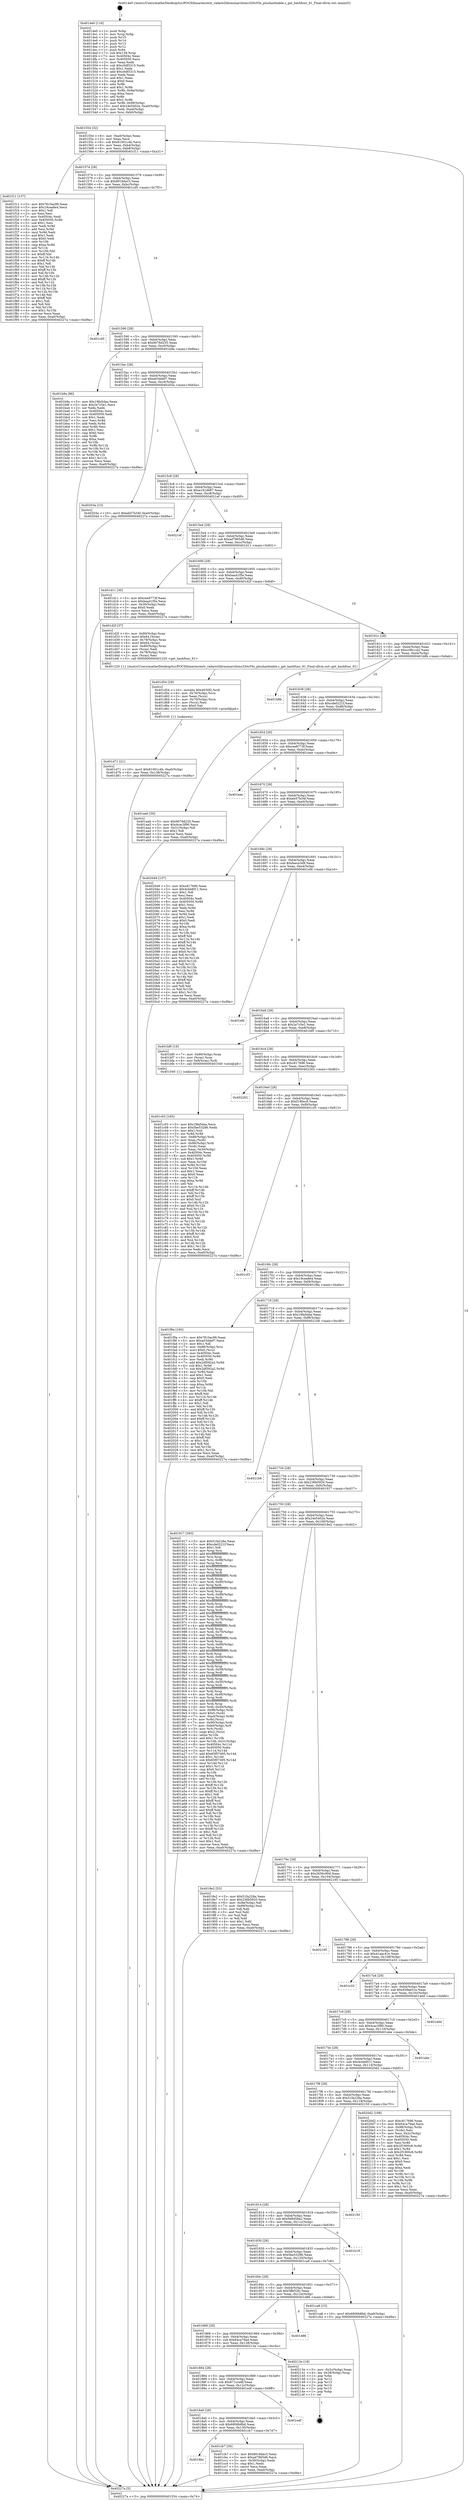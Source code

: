 digraph "0x4014e0" {
  label = "0x4014e0 (/mnt/c/Users/mathe/Desktop/tcc/POCII/binaries/extr_radare2librasmarchtms320c55x_plushashtable.c_get_hashfunc_91_Final-ollvm.out::main(0))"
  labelloc = "t"
  node[shape=record]

  Entry [label="",width=0.3,height=0.3,shape=circle,fillcolor=black,style=filled]
  "0x401554" [label="{
     0x401554 [32]\l
     | [instrs]\l
     &nbsp;&nbsp;0x401554 \<+6\>: mov -0xa0(%rbp),%eax\l
     &nbsp;&nbsp;0x40155a \<+2\>: mov %eax,%ecx\l
     &nbsp;&nbsp;0x40155c \<+6\>: sub $0x81001c4b,%ecx\l
     &nbsp;&nbsp;0x401562 \<+6\>: mov %eax,-0xb4(%rbp)\l
     &nbsp;&nbsp;0x401568 \<+6\>: mov %ecx,-0xb8(%rbp)\l
     &nbsp;&nbsp;0x40156e \<+6\>: je 0000000000401f11 \<main+0xa31\>\l
  }"]
  "0x401f11" [label="{
     0x401f11 [137]\l
     | [instrs]\l
     &nbsp;&nbsp;0x401f11 \<+5\>: mov $0x7810ac99,%eax\l
     &nbsp;&nbsp;0x401f16 \<+5\>: mov $0x19cea8e4,%ecx\l
     &nbsp;&nbsp;0x401f1b \<+2\>: mov $0x1,%dl\l
     &nbsp;&nbsp;0x401f1d \<+2\>: xor %esi,%esi\l
     &nbsp;&nbsp;0x401f1f \<+7\>: mov 0x40504c,%edi\l
     &nbsp;&nbsp;0x401f26 \<+8\>: mov 0x405050,%r8d\l
     &nbsp;&nbsp;0x401f2e \<+3\>: sub $0x1,%esi\l
     &nbsp;&nbsp;0x401f31 \<+3\>: mov %edi,%r9d\l
     &nbsp;&nbsp;0x401f34 \<+3\>: add %esi,%r9d\l
     &nbsp;&nbsp;0x401f37 \<+4\>: imul %r9d,%edi\l
     &nbsp;&nbsp;0x401f3b \<+3\>: and $0x1,%edi\l
     &nbsp;&nbsp;0x401f3e \<+3\>: cmp $0x0,%edi\l
     &nbsp;&nbsp;0x401f41 \<+4\>: sete %r10b\l
     &nbsp;&nbsp;0x401f45 \<+4\>: cmp $0xa,%r8d\l
     &nbsp;&nbsp;0x401f49 \<+4\>: setl %r11b\l
     &nbsp;&nbsp;0x401f4d \<+3\>: mov %r10b,%bl\l
     &nbsp;&nbsp;0x401f50 \<+3\>: xor $0xff,%bl\l
     &nbsp;&nbsp;0x401f53 \<+3\>: mov %r11b,%r14b\l
     &nbsp;&nbsp;0x401f56 \<+4\>: xor $0xff,%r14b\l
     &nbsp;&nbsp;0x401f5a \<+3\>: xor $0x1,%dl\l
     &nbsp;&nbsp;0x401f5d \<+3\>: mov %bl,%r15b\l
     &nbsp;&nbsp;0x401f60 \<+4\>: and $0xff,%r15b\l
     &nbsp;&nbsp;0x401f64 \<+3\>: and %dl,%r10b\l
     &nbsp;&nbsp;0x401f67 \<+3\>: mov %r14b,%r12b\l
     &nbsp;&nbsp;0x401f6a \<+4\>: and $0xff,%r12b\l
     &nbsp;&nbsp;0x401f6e \<+3\>: and %dl,%r11b\l
     &nbsp;&nbsp;0x401f71 \<+3\>: or %r10b,%r15b\l
     &nbsp;&nbsp;0x401f74 \<+3\>: or %r11b,%r12b\l
     &nbsp;&nbsp;0x401f77 \<+3\>: xor %r12b,%r15b\l
     &nbsp;&nbsp;0x401f7a \<+3\>: or %r14b,%bl\l
     &nbsp;&nbsp;0x401f7d \<+3\>: xor $0xff,%bl\l
     &nbsp;&nbsp;0x401f80 \<+3\>: or $0x1,%dl\l
     &nbsp;&nbsp;0x401f83 \<+2\>: and %dl,%bl\l
     &nbsp;&nbsp;0x401f85 \<+3\>: or %bl,%r15b\l
     &nbsp;&nbsp;0x401f88 \<+4\>: test $0x1,%r15b\l
     &nbsp;&nbsp;0x401f8c \<+3\>: cmovne %ecx,%eax\l
     &nbsp;&nbsp;0x401f8f \<+6\>: mov %eax,-0xa0(%rbp)\l
     &nbsp;&nbsp;0x401f95 \<+5\>: jmp 000000000040227a \<main+0xd9a\>\l
  }"]
  "0x401574" [label="{
     0x401574 [28]\l
     | [instrs]\l
     &nbsp;&nbsp;0x401574 \<+5\>: jmp 0000000000401579 \<main+0x99\>\l
     &nbsp;&nbsp;0x401579 \<+6\>: mov -0xb4(%rbp),%eax\l
     &nbsp;&nbsp;0x40157f \<+5\>: sub $0x8918dec3,%eax\l
     &nbsp;&nbsp;0x401584 \<+6\>: mov %eax,-0xbc(%rbp)\l
     &nbsp;&nbsp;0x40158a \<+6\>: je 0000000000401cd5 \<main+0x7f5\>\l
  }"]
  Exit [label="",width=0.3,height=0.3,shape=circle,fillcolor=black,style=filled,peripheries=2]
  "0x401cd5" [label="{
     0x401cd5\l
  }", style=dashed]
  "0x401590" [label="{
     0x401590 [28]\l
     | [instrs]\l
     &nbsp;&nbsp;0x401590 \<+5\>: jmp 0000000000401595 \<main+0xb5\>\l
     &nbsp;&nbsp;0x401595 \<+6\>: mov -0xb4(%rbp),%eax\l
     &nbsp;&nbsp;0x40159b \<+5\>: sub $0x9078d235,%eax\l
     &nbsp;&nbsp;0x4015a0 \<+6\>: mov %eax,-0xc0(%rbp)\l
     &nbsp;&nbsp;0x4015a6 \<+6\>: je 0000000000401b9a \<main+0x6ba\>\l
  }"]
  "0x401d71" [label="{
     0x401d71 [21]\l
     | [instrs]\l
     &nbsp;&nbsp;0x401d71 \<+10\>: movl $0x81001c4b,-0xa0(%rbp)\l
     &nbsp;&nbsp;0x401d7b \<+6\>: mov %eax,-0x138(%rbp)\l
     &nbsp;&nbsp;0x401d81 \<+5\>: jmp 000000000040227a \<main+0xd9a\>\l
  }"]
  "0x401b9a" [label="{
     0x401b9a [86]\l
     | [instrs]\l
     &nbsp;&nbsp;0x401b9a \<+5\>: mov $0x19fa5dea,%eax\l
     &nbsp;&nbsp;0x401b9f \<+5\>: mov $0x2e7c5e1,%ecx\l
     &nbsp;&nbsp;0x401ba4 \<+2\>: xor %edx,%edx\l
     &nbsp;&nbsp;0x401ba6 \<+7\>: mov 0x40504c,%esi\l
     &nbsp;&nbsp;0x401bad \<+7\>: mov 0x405050,%edi\l
     &nbsp;&nbsp;0x401bb4 \<+3\>: sub $0x1,%edx\l
     &nbsp;&nbsp;0x401bb7 \<+3\>: mov %esi,%r8d\l
     &nbsp;&nbsp;0x401bba \<+3\>: add %edx,%r8d\l
     &nbsp;&nbsp;0x401bbd \<+4\>: imul %r8d,%esi\l
     &nbsp;&nbsp;0x401bc1 \<+3\>: and $0x1,%esi\l
     &nbsp;&nbsp;0x401bc4 \<+3\>: cmp $0x0,%esi\l
     &nbsp;&nbsp;0x401bc7 \<+4\>: sete %r9b\l
     &nbsp;&nbsp;0x401bcb \<+3\>: cmp $0xa,%edi\l
     &nbsp;&nbsp;0x401bce \<+4\>: setl %r10b\l
     &nbsp;&nbsp;0x401bd2 \<+3\>: mov %r9b,%r11b\l
     &nbsp;&nbsp;0x401bd5 \<+3\>: and %r10b,%r11b\l
     &nbsp;&nbsp;0x401bd8 \<+3\>: xor %r10b,%r9b\l
     &nbsp;&nbsp;0x401bdb \<+3\>: or %r9b,%r11b\l
     &nbsp;&nbsp;0x401bde \<+4\>: test $0x1,%r11b\l
     &nbsp;&nbsp;0x401be2 \<+3\>: cmovne %ecx,%eax\l
     &nbsp;&nbsp;0x401be5 \<+6\>: mov %eax,-0xa0(%rbp)\l
     &nbsp;&nbsp;0x401beb \<+5\>: jmp 000000000040227a \<main+0xd9a\>\l
  }"]
  "0x4015ac" [label="{
     0x4015ac [28]\l
     | [instrs]\l
     &nbsp;&nbsp;0x4015ac \<+5\>: jmp 00000000004015b1 \<main+0xd1\>\l
     &nbsp;&nbsp;0x4015b1 \<+6\>: mov -0xb4(%rbp),%eax\l
     &nbsp;&nbsp;0x4015b7 \<+5\>: sub $0xa03ddef7,%eax\l
     &nbsp;&nbsp;0x4015bc \<+6\>: mov %eax,-0xc4(%rbp)\l
     &nbsp;&nbsp;0x4015c2 \<+6\>: je 000000000040203a \<main+0xb5a\>\l
  }"]
  "0x401d54" [label="{
     0x401d54 [29]\l
     | [instrs]\l
     &nbsp;&nbsp;0x401d54 \<+10\>: movabs $0x4030f2,%rdi\l
     &nbsp;&nbsp;0x401d5e \<+4\>: mov -0x70(%rbp),%rcx\l
     &nbsp;&nbsp;0x401d62 \<+2\>: mov %eax,(%rcx)\l
     &nbsp;&nbsp;0x401d64 \<+4\>: mov -0x70(%rbp),%rcx\l
     &nbsp;&nbsp;0x401d68 \<+2\>: mov (%rcx),%esi\l
     &nbsp;&nbsp;0x401d6a \<+2\>: mov $0x0,%al\l
     &nbsp;&nbsp;0x401d6c \<+5\>: call 0000000000401030 \<printf@plt\>\l
     | [calls]\l
     &nbsp;&nbsp;0x401030 \{1\} (unknown)\l
  }"]
  "0x40203a" [label="{
     0x40203a [15]\l
     | [instrs]\l
     &nbsp;&nbsp;0x40203a \<+10\>: movl $0xeb57b34f,-0xa0(%rbp)\l
     &nbsp;&nbsp;0x402044 \<+5\>: jmp 000000000040227a \<main+0xd9a\>\l
  }"]
  "0x4015c8" [label="{
     0x4015c8 [28]\l
     | [instrs]\l
     &nbsp;&nbsp;0x4015c8 \<+5\>: jmp 00000000004015cd \<main+0xed\>\l
     &nbsp;&nbsp;0x4015cd \<+6\>: mov -0xb4(%rbp),%eax\l
     &nbsp;&nbsp;0x4015d3 \<+5\>: sub $0xa191d687,%eax\l
     &nbsp;&nbsp;0x4015d8 \<+6\>: mov %eax,-0xc8(%rbp)\l
     &nbsp;&nbsp;0x4015de \<+6\>: je 00000000004021ef \<main+0xd0f\>\l
  }"]
  "0x4018bc" [label="{
     0x4018bc\l
  }", style=dashed]
  "0x4021ef" [label="{
     0x4021ef\l
  }", style=dashed]
  "0x4015e4" [label="{
     0x4015e4 [28]\l
     | [instrs]\l
     &nbsp;&nbsp;0x4015e4 \<+5\>: jmp 00000000004015e9 \<main+0x109\>\l
     &nbsp;&nbsp;0x4015e9 \<+6\>: mov -0xb4(%rbp),%eax\l
     &nbsp;&nbsp;0x4015ef \<+5\>: sub $0xad7865d6,%eax\l
     &nbsp;&nbsp;0x4015f4 \<+6\>: mov %eax,-0xcc(%rbp)\l
     &nbsp;&nbsp;0x4015fa \<+6\>: je 0000000000401d11 \<main+0x831\>\l
  }"]
  "0x401cb7" [label="{
     0x401cb7 [30]\l
     | [instrs]\l
     &nbsp;&nbsp;0x401cb7 \<+5\>: mov $0x8918dec3,%eax\l
     &nbsp;&nbsp;0x401cbc \<+5\>: mov $0xad7865d6,%ecx\l
     &nbsp;&nbsp;0x401cc1 \<+3\>: mov -0x30(%rbp),%edx\l
     &nbsp;&nbsp;0x401cc4 \<+3\>: cmp $0x1,%edx\l
     &nbsp;&nbsp;0x401cc7 \<+3\>: cmovl %ecx,%eax\l
     &nbsp;&nbsp;0x401cca \<+6\>: mov %eax,-0xa0(%rbp)\l
     &nbsp;&nbsp;0x401cd0 \<+5\>: jmp 000000000040227a \<main+0xd9a\>\l
  }"]
  "0x401d11" [label="{
     0x401d11 [30]\l
     | [instrs]\l
     &nbsp;&nbsp;0x401d11 \<+5\>: mov $0xcee8773f,%eax\l
     &nbsp;&nbsp;0x401d16 \<+5\>: mov $0xbaa41f5e,%ecx\l
     &nbsp;&nbsp;0x401d1b \<+3\>: mov -0x30(%rbp),%edx\l
     &nbsp;&nbsp;0x401d1e \<+3\>: cmp $0x0,%edx\l
     &nbsp;&nbsp;0x401d21 \<+3\>: cmove %ecx,%eax\l
     &nbsp;&nbsp;0x401d24 \<+6\>: mov %eax,-0xa0(%rbp)\l
     &nbsp;&nbsp;0x401d2a \<+5\>: jmp 000000000040227a \<main+0xd9a\>\l
  }"]
  "0x401600" [label="{
     0x401600 [28]\l
     | [instrs]\l
     &nbsp;&nbsp;0x401600 \<+5\>: jmp 0000000000401605 \<main+0x125\>\l
     &nbsp;&nbsp;0x401605 \<+6\>: mov -0xb4(%rbp),%eax\l
     &nbsp;&nbsp;0x40160b \<+5\>: sub $0xbaa41f5e,%eax\l
     &nbsp;&nbsp;0x401610 \<+6\>: mov %eax,-0xd0(%rbp)\l
     &nbsp;&nbsp;0x401616 \<+6\>: je 0000000000401d2f \<main+0x84f\>\l
  }"]
  "0x4018a0" [label="{
     0x4018a0 [28]\l
     | [instrs]\l
     &nbsp;&nbsp;0x4018a0 \<+5\>: jmp 00000000004018a5 \<main+0x3c5\>\l
     &nbsp;&nbsp;0x4018a5 \<+6\>: mov -0xb4(%rbp),%eax\l
     &nbsp;&nbsp;0x4018ab \<+5\>: sub $0x6806b8bd,%eax\l
     &nbsp;&nbsp;0x4018b0 \<+6\>: mov %eax,-0x130(%rbp)\l
     &nbsp;&nbsp;0x4018b6 \<+6\>: je 0000000000401cb7 \<main+0x7d7\>\l
  }"]
  "0x401d2f" [label="{
     0x401d2f [37]\l
     | [instrs]\l
     &nbsp;&nbsp;0x401d2f \<+4\>: mov -0x80(%rbp),%rax\l
     &nbsp;&nbsp;0x401d33 \<+6\>: movl $0x64,(%rax)\l
     &nbsp;&nbsp;0x401d39 \<+4\>: mov -0x78(%rbp),%rax\l
     &nbsp;&nbsp;0x401d3d \<+6\>: movl $0x64,(%rax)\l
     &nbsp;&nbsp;0x401d43 \<+4\>: mov -0x80(%rbp),%rax\l
     &nbsp;&nbsp;0x401d47 \<+2\>: mov (%rax),%edi\l
     &nbsp;&nbsp;0x401d49 \<+4\>: mov -0x78(%rbp),%rax\l
     &nbsp;&nbsp;0x401d4d \<+2\>: mov (%rax),%esi\l
     &nbsp;&nbsp;0x401d4f \<+5\>: call 0000000000401220 \<get_hashfunc_91\>\l
     | [calls]\l
     &nbsp;&nbsp;0x401220 \{1\} (/mnt/c/Users/mathe/Desktop/tcc/POCII/binaries/extr_radare2librasmarchtms320c55x_plushashtable.c_get_hashfunc_91_Final-ollvm.out::get_hashfunc_91)\l
  }"]
  "0x40161c" [label="{
     0x40161c [28]\l
     | [instrs]\l
     &nbsp;&nbsp;0x40161c \<+5\>: jmp 0000000000401621 \<main+0x141\>\l
     &nbsp;&nbsp;0x401621 \<+6\>: mov -0xb4(%rbp),%eax\l
     &nbsp;&nbsp;0x401627 \<+5\>: sub $0xcc9b1ce2,%eax\l
     &nbsp;&nbsp;0x40162c \<+6\>: mov %eax,-0xd4(%rbp)\l
     &nbsp;&nbsp;0x401632 \<+6\>: je 0000000000401b8b \<main+0x6ab\>\l
  }"]
  "0x401edf" [label="{
     0x401edf\l
  }", style=dashed]
  "0x401b8b" [label="{
     0x401b8b\l
  }", style=dashed]
  "0x401638" [label="{
     0x401638 [28]\l
     | [instrs]\l
     &nbsp;&nbsp;0x401638 \<+5\>: jmp 000000000040163d \<main+0x15d\>\l
     &nbsp;&nbsp;0x40163d \<+6\>: mov -0xb4(%rbp),%eax\l
     &nbsp;&nbsp;0x401643 \<+5\>: sub $0xcde0221f,%eax\l
     &nbsp;&nbsp;0x401648 \<+6\>: mov %eax,-0xd8(%rbp)\l
     &nbsp;&nbsp;0x40164e \<+6\>: je 0000000000401aa0 \<main+0x5c0\>\l
  }"]
  "0x401884" [label="{
     0x401884 [28]\l
     | [instrs]\l
     &nbsp;&nbsp;0x401884 \<+5\>: jmp 0000000000401889 \<main+0x3a9\>\l
     &nbsp;&nbsp;0x401889 \<+6\>: mov -0xb4(%rbp),%eax\l
     &nbsp;&nbsp;0x40188f \<+5\>: sub $0x671cce6f,%eax\l
     &nbsp;&nbsp;0x401894 \<+6\>: mov %eax,-0x12c(%rbp)\l
     &nbsp;&nbsp;0x40189a \<+6\>: je 0000000000401edf \<main+0x9ff\>\l
  }"]
  "0x401aa0" [label="{
     0x401aa0 [30]\l
     | [instrs]\l
     &nbsp;&nbsp;0x401aa0 \<+5\>: mov $0x9078d235,%eax\l
     &nbsp;&nbsp;0x401aa5 \<+5\>: mov $0x4cac3f90,%ecx\l
     &nbsp;&nbsp;0x401aaa \<+3\>: mov -0x31(%rbp),%dl\l
     &nbsp;&nbsp;0x401aad \<+3\>: test $0x1,%dl\l
     &nbsp;&nbsp;0x401ab0 \<+3\>: cmovne %ecx,%eax\l
     &nbsp;&nbsp;0x401ab3 \<+6\>: mov %eax,-0xa0(%rbp)\l
     &nbsp;&nbsp;0x401ab9 \<+5\>: jmp 000000000040227a \<main+0xd9a\>\l
  }"]
  "0x401654" [label="{
     0x401654 [28]\l
     | [instrs]\l
     &nbsp;&nbsp;0x401654 \<+5\>: jmp 0000000000401659 \<main+0x179\>\l
     &nbsp;&nbsp;0x401659 \<+6\>: mov -0xb4(%rbp),%eax\l
     &nbsp;&nbsp;0x40165f \<+5\>: sub $0xcee8773f,%eax\l
     &nbsp;&nbsp;0x401664 \<+6\>: mov %eax,-0xdc(%rbp)\l
     &nbsp;&nbsp;0x40166a \<+6\>: je 0000000000401eee \<main+0xa0e\>\l
  }"]
  "0x40213e" [label="{
     0x40213e [18]\l
     | [instrs]\l
     &nbsp;&nbsp;0x40213e \<+3\>: mov -0x2c(%rbp),%eax\l
     &nbsp;&nbsp;0x402141 \<+4\>: lea -0x28(%rbp),%rsp\l
     &nbsp;&nbsp;0x402145 \<+1\>: pop %rbx\l
     &nbsp;&nbsp;0x402146 \<+2\>: pop %r12\l
     &nbsp;&nbsp;0x402148 \<+2\>: pop %r13\l
     &nbsp;&nbsp;0x40214a \<+2\>: pop %r14\l
     &nbsp;&nbsp;0x40214c \<+2\>: pop %r15\l
     &nbsp;&nbsp;0x40214e \<+1\>: pop %rbp\l
     &nbsp;&nbsp;0x40214f \<+1\>: ret\l
  }"]
  "0x401eee" [label="{
     0x401eee\l
  }", style=dashed]
  "0x401670" [label="{
     0x401670 [28]\l
     | [instrs]\l
     &nbsp;&nbsp;0x401670 \<+5\>: jmp 0000000000401675 \<main+0x195\>\l
     &nbsp;&nbsp;0x401675 \<+6\>: mov -0xb4(%rbp),%eax\l
     &nbsp;&nbsp;0x40167b \<+5\>: sub $0xeb57b34f,%eax\l
     &nbsp;&nbsp;0x401680 \<+6\>: mov %eax,-0xe0(%rbp)\l
     &nbsp;&nbsp;0x401686 \<+6\>: je 0000000000402049 \<main+0xb69\>\l
  }"]
  "0x401868" [label="{
     0x401868 [28]\l
     | [instrs]\l
     &nbsp;&nbsp;0x401868 \<+5\>: jmp 000000000040186d \<main+0x38d\>\l
     &nbsp;&nbsp;0x40186d \<+6\>: mov -0xb4(%rbp),%eax\l
     &nbsp;&nbsp;0x401873 \<+5\>: sub $0x64ca79ad,%eax\l
     &nbsp;&nbsp;0x401878 \<+6\>: mov %eax,-0x128(%rbp)\l
     &nbsp;&nbsp;0x40187e \<+6\>: je 000000000040213e \<main+0xc5e\>\l
  }"]
  "0x402049" [label="{
     0x402049 [137]\l
     | [instrs]\l
     &nbsp;&nbsp;0x402049 \<+5\>: mov $0xc817696,%eax\l
     &nbsp;&nbsp;0x40204e \<+5\>: mov $0x4cbb6f11,%ecx\l
     &nbsp;&nbsp;0x402053 \<+2\>: mov $0x1,%dl\l
     &nbsp;&nbsp;0x402055 \<+2\>: xor %esi,%esi\l
     &nbsp;&nbsp;0x402057 \<+7\>: mov 0x40504c,%edi\l
     &nbsp;&nbsp;0x40205e \<+8\>: mov 0x405050,%r8d\l
     &nbsp;&nbsp;0x402066 \<+3\>: sub $0x1,%esi\l
     &nbsp;&nbsp;0x402069 \<+3\>: mov %edi,%r9d\l
     &nbsp;&nbsp;0x40206c \<+3\>: add %esi,%r9d\l
     &nbsp;&nbsp;0x40206f \<+4\>: imul %r9d,%edi\l
     &nbsp;&nbsp;0x402073 \<+3\>: and $0x1,%edi\l
     &nbsp;&nbsp;0x402076 \<+3\>: cmp $0x0,%edi\l
     &nbsp;&nbsp;0x402079 \<+4\>: sete %r10b\l
     &nbsp;&nbsp;0x40207d \<+4\>: cmp $0xa,%r8d\l
     &nbsp;&nbsp;0x402081 \<+4\>: setl %r11b\l
     &nbsp;&nbsp;0x402085 \<+3\>: mov %r10b,%bl\l
     &nbsp;&nbsp;0x402088 \<+3\>: xor $0xff,%bl\l
     &nbsp;&nbsp;0x40208b \<+3\>: mov %r11b,%r14b\l
     &nbsp;&nbsp;0x40208e \<+4\>: xor $0xff,%r14b\l
     &nbsp;&nbsp;0x402092 \<+3\>: xor $0x0,%dl\l
     &nbsp;&nbsp;0x402095 \<+3\>: mov %bl,%r15b\l
     &nbsp;&nbsp;0x402098 \<+4\>: and $0x0,%r15b\l
     &nbsp;&nbsp;0x40209c \<+3\>: and %dl,%r10b\l
     &nbsp;&nbsp;0x40209f \<+3\>: mov %r14b,%r12b\l
     &nbsp;&nbsp;0x4020a2 \<+4\>: and $0x0,%r12b\l
     &nbsp;&nbsp;0x4020a6 \<+3\>: and %dl,%r11b\l
     &nbsp;&nbsp;0x4020a9 \<+3\>: or %r10b,%r15b\l
     &nbsp;&nbsp;0x4020ac \<+3\>: or %r11b,%r12b\l
     &nbsp;&nbsp;0x4020af \<+3\>: xor %r12b,%r15b\l
     &nbsp;&nbsp;0x4020b2 \<+3\>: or %r14b,%bl\l
     &nbsp;&nbsp;0x4020b5 \<+3\>: xor $0xff,%bl\l
     &nbsp;&nbsp;0x4020b8 \<+3\>: or $0x0,%dl\l
     &nbsp;&nbsp;0x4020bb \<+2\>: and %dl,%bl\l
     &nbsp;&nbsp;0x4020bd \<+3\>: or %bl,%r15b\l
     &nbsp;&nbsp;0x4020c0 \<+4\>: test $0x1,%r15b\l
     &nbsp;&nbsp;0x4020c4 \<+3\>: cmovne %ecx,%eax\l
     &nbsp;&nbsp;0x4020c7 \<+6\>: mov %eax,-0xa0(%rbp)\l
     &nbsp;&nbsp;0x4020cd \<+5\>: jmp 000000000040227a \<main+0xd9a\>\l
  }"]
  "0x40168c" [label="{
     0x40168c [28]\l
     | [instrs]\l
     &nbsp;&nbsp;0x40168c \<+5\>: jmp 0000000000401691 \<main+0x1b1\>\l
     &nbsp;&nbsp;0x401691 \<+6\>: mov -0xb4(%rbp),%eax\l
     &nbsp;&nbsp;0x401697 \<+5\>: sub $0xfeece3d9,%eax\l
     &nbsp;&nbsp;0x40169c \<+6\>: mov %eax,-0xe4(%rbp)\l
     &nbsp;&nbsp;0x4016a2 \<+6\>: je 0000000000401efd \<main+0xa1d\>\l
  }"]
  "0x401d86" [label="{
     0x401d86\l
  }", style=dashed]
  "0x401efd" [label="{
     0x401efd\l
  }", style=dashed]
  "0x4016a8" [label="{
     0x4016a8 [28]\l
     | [instrs]\l
     &nbsp;&nbsp;0x4016a8 \<+5\>: jmp 00000000004016ad \<main+0x1cd\>\l
     &nbsp;&nbsp;0x4016ad \<+6\>: mov -0xb4(%rbp),%eax\l
     &nbsp;&nbsp;0x4016b3 \<+5\>: sub $0x2e7c5e1,%eax\l
     &nbsp;&nbsp;0x4016b8 \<+6\>: mov %eax,-0xe8(%rbp)\l
     &nbsp;&nbsp;0x4016be \<+6\>: je 0000000000401bf0 \<main+0x710\>\l
  }"]
  "0x40184c" [label="{
     0x40184c [28]\l
     | [instrs]\l
     &nbsp;&nbsp;0x40184c \<+5\>: jmp 0000000000401851 \<main+0x371\>\l
     &nbsp;&nbsp;0x401851 \<+6\>: mov -0xb4(%rbp),%eax\l
     &nbsp;&nbsp;0x401857 \<+5\>: sub $0x5ffe52fc,%eax\l
     &nbsp;&nbsp;0x40185c \<+6\>: mov %eax,-0x124(%rbp)\l
     &nbsp;&nbsp;0x401862 \<+6\>: je 0000000000401d86 \<main+0x8a6\>\l
  }"]
  "0x401bf0" [label="{
     0x401bf0 [19]\l
     | [instrs]\l
     &nbsp;&nbsp;0x401bf0 \<+7\>: mov -0x90(%rbp),%rax\l
     &nbsp;&nbsp;0x401bf7 \<+3\>: mov (%rax),%rax\l
     &nbsp;&nbsp;0x401bfa \<+4\>: mov 0x8(%rax),%rdi\l
     &nbsp;&nbsp;0x401bfe \<+5\>: call 0000000000401040 \<atoi@plt\>\l
     | [calls]\l
     &nbsp;&nbsp;0x401040 \{1\} (unknown)\l
  }"]
  "0x4016c4" [label="{
     0x4016c4 [28]\l
     | [instrs]\l
     &nbsp;&nbsp;0x4016c4 \<+5\>: jmp 00000000004016c9 \<main+0x1e9\>\l
     &nbsp;&nbsp;0x4016c9 \<+6\>: mov -0xb4(%rbp),%eax\l
     &nbsp;&nbsp;0x4016cf \<+5\>: sub $0xc817696,%eax\l
     &nbsp;&nbsp;0x4016d4 \<+6\>: mov %eax,-0xec(%rbp)\l
     &nbsp;&nbsp;0x4016da \<+6\>: je 0000000000402262 \<main+0xd82\>\l
  }"]
  "0x401ca8" [label="{
     0x401ca8 [15]\l
     | [instrs]\l
     &nbsp;&nbsp;0x401ca8 \<+10\>: movl $0x6806b8bd,-0xa0(%rbp)\l
     &nbsp;&nbsp;0x401cb2 \<+5\>: jmp 000000000040227a \<main+0xd9a\>\l
  }"]
  "0x402262" [label="{
     0x402262\l
  }", style=dashed]
  "0x4016e0" [label="{
     0x4016e0 [28]\l
     | [instrs]\l
     &nbsp;&nbsp;0x4016e0 \<+5\>: jmp 00000000004016e5 \<main+0x205\>\l
     &nbsp;&nbsp;0x4016e5 \<+6\>: mov -0xb4(%rbp),%eax\l
     &nbsp;&nbsp;0x4016eb \<+5\>: sub $0xf190ec6,%eax\l
     &nbsp;&nbsp;0x4016f0 \<+6\>: mov %eax,-0xf0(%rbp)\l
     &nbsp;&nbsp;0x4016f6 \<+6\>: je 0000000000401cf3 \<main+0x813\>\l
  }"]
  "0x401830" [label="{
     0x401830 [28]\l
     | [instrs]\l
     &nbsp;&nbsp;0x401830 \<+5\>: jmp 0000000000401835 \<main+0x355\>\l
     &nbsp;&nbsp;0x401835 \<+6\>: mov -0xb4(%rbp),%eax\l
     &nbsp;&nbsp;0x40183b \<+5\>: sub $0x5be53286,%eax\l
     &nbsp;&nbsp;0x401840 \<+6\>: mov %eax,-0x120(%rbp)\l
     &nbsp;&nbsp;0x401846 \<+6\>: je 0000000000401ca8 \<main+0x7c8\>\l
  }"]
  "0x401cf3" [label="{
     0x401cf3\l
  }", style=dashed]
  "0x4016fc" [label="{
     0x4016fc [28]\l
     | [instrs]\l
     &nbsp;&nbsp;0x4016fc \<+5\>: jmp 0000000000401701 \<main+0x221\>\l
     &nbsp;&nbsp;0x401701 \<+6\>: mov -0xb4(%rbp),%eax\l
     &nbsp;&nbsp;0x401707 \<+5\>: sub $0x19cea8e4,%eax\l
     &nbsp;&nbsp;0x40170c \<+6\>: mov %eax,-0xf4(%rbp)\l
     &nbsp;&nbsp;0x401712 \<+6\>: je 0000000000401f9a \<main+0xaba\>\l
  }"]
  "0x401b19" [label="{
     0x401b19\l
  }", style=dashed]
  "0x401f9a" [label="{
     0x401f9a [160]\l
     | [instrs]\l
     &nbsp;&nbsp;0x401f9a \<+5\>: mov $0x7810ac99,%eax\l
     &nbsp;&nbsp;0x401f9f \<+5\>: mov $0xa03ddef7,%ecx\l
     &nbsp;&nbsp;0x401fa4 \<+2\>: mov $0x1,%dl\l
     &nbsp;&nbsp;0x401fa6 \<+7\>: mov -0x98(%rbp),%rsi\l
     &nbsp;&nbsp;0x401fad \<+6\>: movl $0x0,(%rsi)\l
     &nbsp;&nbsp;0x401fb3 \<+7\>: mov 0x40504c,%edi\l
     &nbsp;&nbsp;0x401fba \<+8\>: mov 0x405050,%r8d\l
     &nbsp;&nbsp;0x401fc2 \<+3\>: mov %edi,%r9d\l
     &nbsp;&nbsp;0x401fc5 \<+7\>: add $0x2df592a2,%r9d\l
     &nbsp;&nbsp;0x401fcc \<+4\>: sub $0x1,%r9d\l
     &nbsp;&nbsp;0x401fd0 \<+7\>: sub $0x2df592a2,%r9d\l
     &nbsp;&nbsp;0x401fd7 \<+4\>: imul %r9d,%edi\l
     &nbsp;&nbsp;0x401fdb \<+3\>: and $0x1,%edi\l
     &nbsp;&nbsp;0x401fde \<+3\>: cmp $0x0,%edi\l
     &nbsp;&nbsp;0x401fe1 \<+4\>: sete %r10b\l
     &nbsp;&nbsp;0x401fe5 \<+4\>: cmp $0xa,%r8d\l
     &nbsp;&nbsp;0x401fe9 \<+4\>: setl %r11b\l
     &nbsp;&nbsp;0x401fed \<+3\>: mov %r10b,%bl\l
     &nbsp;&nbsp;0x401ff0 \<+3\>: xor $0xff,%bl\l
     &nbsp;&nbsp;0x401ff3 \<+3\>: mov %r11b,%r14b\l
     &nbsp;&nbsp;0x401ff6 \<+4\>: xor $0xff,%r14b\l
     &nbsp;&nbsp;0x401ffa \<+3\>: xor $0x1,%dl\l
     &nbsp;&nbsp;0x401ffd \<+3\>: mov %bl,%r15b\l
     &nbsp;&nbsp;0x402000 \<+4\>: and $0xff,%r15b\l
     &nbsp;&nbsp;0x402004 \<+3\>: and %dl,%r10b\l
     &nbsp;&nbsp;0x402007 \<+3\>: mov %r14b,%r12b\l
     &nbsp;&nbsp;0x40200a \<+4\>: and $0xff,%r12b\l
     &nbsp;&nbsp;0x40200e \<+3\>: and %dl,%r11b\l
     &nbsp;&nbsp;0x402011 \<+3\>: or %r10b,%r15b\l
     &nbsp;&nbsp;0x402014 \<+3\>: or %r11b,%r12b\l
     &nbsp;&nbsp;0x402017 \<+3\>: xor %r12b,%r15b\l
     &nbsp;&nbsp;0x40201a \<+3\>: or %r14b,%bl\l
     &nbsp;&nbsp;0x40201d \<+3\>: xor $0xff,%bl\l
     &nbsp;&nbsp;0x402020 \<+3\>: or $0x1,%dl\l
     &nbsp;&nbsp;0x402023 \<+2\>: and %dl,%bl\l
     &nbsp;&nbsp;0x402025 \<+3\>: or %bl,%r15b\l
     &nbsp;&nbsp;0x402028 \<+4\>: test $0x1,%r15b\l
     &nbsp;&nbsp;0x40202c \<+3\>: cmovne %ecx,%eax\l
     &nbsp;&nbsp;0x40202f \<+6\>: mov %eax,-0xa0(%rbp)\l
     &nbsp;&nbsp;0x402035 \<+5\>: jmp 000000000040227a \<main+0xd9a\>\l
  }"]
  "0x401718" [label="{
     0x401718 [28]\l
     | [instrs]\l
     &nbsp;&nbsp;0x401718 \<+5\>: jmp 000000000040171d \<main+0x23d\>\l
     &nbsp;&nbsp;0x40171d \<+6\>: mov -0xb4(%rbp),%eax\l
     &nbsp;&nbsp;0x401723 \<+5\>: sub $0x19fa5dea,%eax\l
     &nbsp;&nbsp;0x401728 \<+6\>: mov %eax,-0xf8(%rbp)\l
     &nbsp;&nbsp;0x40172e \<+6\>: je 00000000004021b6 \<main+0xcd6\>\l
  }"]
  "0x401814" [label="{
     0x401814 [28]\l
     | [instrs]\l
     &nbsp;&nbsp;0x401814 \<+5\>: jmp 0000000000401819 \<main+0x339\>\l
     &nbsp;&nbsp;0x401819 \<+6\>: mov -0xb4(%rbp),%eax\l
     &nbsp;&nbsp;0x40181f \<+5\>: sub $0x568458a2,%eax\l
     &nbsp;&nbsp;0x401824 \<+6\>: mov %eax,-0x11c(%rbp)\l
     &nbsp;&nbsp;0x40182a \<+6\>: je 0000000000401b19 \<main+0x639\>\l
  }"]
  "0x4021b6" [label="{
     0x4021b6\l
  }", style=dashed]
  "0x401734" [label="{
     0x401734 [28]\l
     | [instrs]\l
     &nbsp;&nbsp;0x401734 \<+5\>: jmp 0000000000401739 \<main+0x259\>\l
     &nbsp;&nbsp;0x401739 \<+6\>: mov -0xb4(%rbp),%eax\l
     &nbsp;&nbsp;0x40173f \<+5\>: sub $0x236b5920,%eax\l
     &nbsp;&nbsp;0x401744 \<+6\>: mov %eax,-0xfc(%rbp)\l
     &nbsp;&nbsp;0x40174a \<+6\>: je 0000000000401917 \<main+0x437\>\l
  }"]
  "0x402150" [label="{
     0x402150\l
  }", style=dashed]
  "0x401917" [label="{
     0x401917 [393]\l
     | [instrs]\l
     &nbsp;&nbsp;0x401917 \<+5\>: mov $0x51fa228a,%eax\l
     &nbsp;&nbsp;0x40191c \<+5\>: mov $0xcde0221f,%ecx\l
     &nbsp;&nbsp;0x401921 \<+2\>: mov $0x1,%dl\l
     &nbsp;&nbsp;0x401923 \<+3\>: mov %rsp,%rsi\l
     &nbsp;&nbsp;0x401926 \<+4\>: add $0xfffffffffffffff0,%rsi\l
     &nbsp;&nbsp;0x40192a \<+3\>: mov %rsi,%rsp\l
     &nbsp;&nbsp;0x40192d \<+7\>: mov %rsi,-0x98(%rbp)\l
     &nbsp;&nbsp;0x401934 \<+3\>: mov %rsp,%rsi\l
     &nbsp;&nbsp;0x401937 \<+4\>: add $0xfffffffffffffff0,%rsi\l
     &nbsp;&nbsp;0x40193b \<+3\>: mov %rsi,%rsp\l
     &nbsp;&nbsp;0x40193e \<+3\>: mov %rsp,%rdi\l
     &nbsp;&nbsp;0x401941 \<+4\>: add $0xfffffffffffffff0,%rdi\l
     &nbsp;&nbsp;0x401945 \<+3\>: mov %rdi,%rsp\l
     &nbsp;&nbsp;0x401948 \<+7\>: mov %rdi,-0x90(%rbp)\l
     &nbsp;&nbsp;0x40194f \<+3\>: mov %rsp,%rdi\l
     &nbsp;&nbsp;0x401952 \<+4\>: add $0xfffffffffffffff0,%rdi\l
     &nbsp;&nbsp;0x401956 \<+3\>: mov %rdi,%rsp\l
     &nbsp;&nbsp;0x401959 \<+7\>: mov %rdi,-0x88(%rbp)\l
     &nbsp;&nbsp;0x401960 \<+3\>: mov %rsp,%rdi\l
     &nbsp;&nbsp;0x401963 \<+4\>: add $0xfffffffffffffff0,%rdi\l
     &nbsp;&nbsp;0x401967 \<+3\>: mov %rdi,%rsp\l
     &nbsp;&nbsp;0x40196a \<+4\>: mov %rdi,-0x80(%rbp)\l
     &nbsp;&nbsp;0x40196e \<+3\>: mov %rsp,%rdi\l
     &nbsp;&nbsp;0x401971 \<+4\>: add $0xfffffffffffffff0,%rdi\l
     &nbsp;&nbsp;0x401975 \<+3\>: mov %rdi,%rsp\l
     &nbsp;&nbsp;0x401978 \<+4\>: mov %rdi,-0x78(%rbp)\l
     &nbsp;&nbsp;0x40197c \<+3\>: mov %rsp,%rdi\l
     &nbsp;&nbsp;0x40197f \<+4\>: add $0xfffffffffffffff0,%rdi\l
     &nbsp;&nbsp;0x401983 \<+3\>: mov %rdi,%rsp\l
     &nbsp;&nbsp;0x401986 \<+4\>: mov %rdi,-0x70(%rbp)\l
     &nbsp;&nbsp;0x40198a \<+3\>: mov %rsp,%rdi\l
     &nbsp;&nbsp;0x40198d \<+4\>: add $0xfffffffffffffff0,%rdi\l
     &nbsp;&nbsp;0x401991 \<+3\>: mov %rdi,%rsp\l
     &nbsp;&nbsp;0x401994 \<+4\>: mov %rdi,-0x68(%rbp)\l
     &nbsp;&nbsp;0x401998 \<+3\>: mov %rsp,%rdi\l
     &nbsp;&nbsp;0x40199b \<+4\>: add $0xfffffffffffffff0,%rdi\l
     &nbsp;&nbsp;0x40199f \<+3\>: mov %rdi,%rsp\l
     &nbsp;&nbsp;0x4019a2 \<+4\>: mov %rdi,-0x60(%rbp)\l
     &nbsp;&nbsp;0x4019a6 \<+3\>: mov %rsp,%rdi\l
     &nbsp;&nbsp;0x4019a9 \<+4\>: add $0xfffffffffffffff0,%rdi\l
     &nbsp;&nbsp;0x4019ad \<+3\>: mov %rdi,%rsp\l
     &nbsp;&nbsp;0x4019b0 \<+4\>: mov %rdi,-0x58(%rbp)\l
     &nbsp;&nbsp;0x4019b4 \<+3\>: mov %rsp,%rdi\l
     &nbsp;&nbsp;0x4019b7 \<+4\>: add $0xfffffffffffffff0,%rdi\l
     &nbsp;&nbsp;0x4019bb \<+3\>: mov %rdi,%rsp\l
     &nbsp;&nbsp;0x4019be \<+4\>: mov %rdi,-0x50(%rbp)\l
     &nbsp;&nbsp;0x4019c2 \<+3\>: mov %rsp,%rdi\l
     &nbsp;&nbsp;0x4019c5 \<+4\>: add $0xfffffffffffffff0,%rdi\l
     &nbsp;&nbsp;0x4019c9 \<+3\>: mov %rdi,%rsp\l
     &nbsp;&nbsp;0x4019cc \<+4\>: mov %rdi,-0x48(%rbp)\l
     &nbsp;&nbsp;0x4019d0 \<+3\>: mov %rsp,%rdi\l
     &nbsp;&nbsp;0x4019d3 \<+4\>: add $0xfffffffffffffff0,%rdi\l
     &nbsp;&nbsp;0x4019d7 \<+3\>: mov %rdi,%rsp\l
     &nbsp;&nbsp;0x4019da \<+4\>: mov %rdi,-0x40(%rbp)\l
     &nbsp;&nbsp;0x4019de \<+7\>: mov -0x98(%rbp),%rdi\l
     &nbsp;&nbsp;0x4019e5 \<+6\>: movl $0x0,(%rdi)\l
     &nbsp;&nbsp;0x4019eb \<+7\>: mov -0xa4(%rbp),%r8d\l
     &nbsp;&nbsp;0x4019f2 \<+3\>: mov %r8d,(%rsi)\l
     &nbsp;&nbsp;0x4019f5 \<+7\>: mov -0x90(%rbp),%rdi\l
     &nbsp;&nbsp;0x4019fc \<+7\>: mov -0xb0(%rbp),%r9\l
     &nbsp;&nbsp;0x401a03 \<+3\>: mov %r9,(%rdi)\l
     &nbsp;&nbsp;0x401a06 \<+3\>: cmpl $0x2,(%rsi)\l
     &nbsp;&nbsp;0x401a09 \<+4\>: setne %r10b\l
     &nbsp;&nbsp;0x401a0d \<+4\>: and $0x1,%r10b\l
     &nbsp;&nbsp;0x401a11 \<+4\>: mov %r10b,-0x31(%rbp)\l
     &nbsp;&nbsp;0x401a15 \<+8\>: mov 0x40504c,%r11d\l
     &nbsp;&nbsp;0x401a1d \<+7\>: mov 0x405050,%ebx\l
     &nbsp;&nbsp;0x401a24 \<+3\>: mov %r11d,%r14d\l
     &nbsp;&nbsp;0x401a27 \<+7\>: add $0x65f07495,%r14d\l
     &nbsp;&nbsp;0x401a2e \<+4\>: sub $0x1,%r14d\l
     &nbsp;&nbsp;0x401a32 \<+7\>: sub $0x65f07495,%r14d\l
     &nbsp;&nbsp;0x401a39 \<+4\>: imul %r14d,%r11d\l
     &nbsp;&nbsp;0x401a3d \<+4\>: and $0x1,%r11d\l
     &nbsp;&nbsp;0x401a41 \<+4\>: cmp $0x0,%r11d\l
     &nbsp;&nbsp;0x401a45 \<+4\>: sete %r10b\l
     &nbsp;&nbsp;0x401a49 \<+3\>: cmp $0xa,%ebx\l
     &nbsp;&nbsp;0x401a4c \<+4\>: setl %r15b\l
     &nbsp;&nbsp;0x401a50 \<+3\>: mov %r10b,%r12b\l
     &nbsp;&nbsp;0x401a53 \<+4\>: xor $0xff,%r12b\l
     &nbsp;&nbsp;0x401a57 \<+3\>: mov %r15b,%r13b\l
     &nbsp;&nbsp;0x401a5a \<+4\>: xor $0xff,%r13b\l
     &nbsp;&nbsp;0x401a5e \<+3\>: xor $0x1,%dl\l
     &nbsp;&nbsp;0x401a61 \<+3\>: mov %r12b,%sil\l
     &nbsp;&nbsp;0x401a64 \<+4\>: and $0xff,%sil\l
     &nbsp;&nbsp;0x401a68 \<+3\>: and %dl,%r10b\l
     &nbsp;&nbsp;0x401a6b \<+3\>: mov %r13b,%dil\l
     &nbsp;&nbsp;0x401a6e \<+4\>: and $0xff,%dil\l
     &nbsp;&nbsp;0x401a72 \<+3\>: and %dl,%r15b\l
     &nbsp;&nbsp;0x401a75 \<+3\>: or %r10b,%sil\l
     &nbsp;&nbsp;0x401a78 \<+3\>: or %r15b,%dil\l
     &nbsp;&nbsp;0x401a7b \<+3\>: xor %dil,%sil\l
     &nbsp;&nbsp;0x401a7e \<+3\>: or %r13b,%r12b\l
     &nbsp;&nbsp;0x401a81 \<+4\>: xor $0xff,%r12b\l
     &nbsp;&nbsp;0x401a85 \<+3\>: or $0x1,%dl\l
     &nbsp;&nbsp;0x401a88 \<+3\>: and %dl,%r12b\l
     &nbsp;&nbsp;0x401a8b \<+3\>: or %r12b,%sil\l
     &nbsp;&nbsp;0x401a8e \<+4\>: test $0x1,%sil\l
     &nbsp;&nbsp;0x401a92 \<+3\>: cmovne %ecx,%eax\l
     &nbsp;&nbsp;0x401a95 \<+6\>: mov %eax,-0xa0(%rbp)\l
     &nbsp;&nbsp;0x401a9b \<+5\>: jmp 000000000040227a \<main+0xd9a\>\l
  }"]
  "0x401750" [label="{
     0x401750 [28]\l
     | [instrs]\l
     &nbsp;&nbsp;0x401750 \<+5\>: jmp 0000000000401755 \<main+0x275\>\l
     &nbsp;&nbsp;0x401755 \<+6\>: mov -0xb4(%rbp),%eax\l
     &nbsp;&nbsp;0x40175b \<+5\>: sub $0x24e5402e,%eax\l
     &nbsp;&nbsp;0x401760 \<+6\>: mov %eax,-0x100(%rbp)\l
     &nbsp;&nbsp;0x401766 \<+6\>: je 00000000004018e2 \<main+0x402\>\l
  }"]
  "0x4017f8" [label="{
     0x4017f8 [28]\l
     | [instrs]\l
     &nbsp;&nbsp;0x4017f8 \<+5\>: jmp 00000000004017fd \<main+0x31d\>\l
     &nbsp;&nbsp;0x4017fd \<+6\>: mov -0xb4(%rbp),%eax\l
     &nbsp;&nbsp;0x401803 \<+5\>: sub $0x51fa228a,%eax\l
     &nbsp;&nbsp;0x401808 \<+6\>: mov %eax,-0x118(%rbp)\l
     &nbsp;&nbsp;0x40180e \<+6\>: je 0000000000402150 \<main+0xc70\>\l
  }"]
  "0x4018e2" [label="{
     0x4018e2 [53]\l
     | [instrs]\l
     &nbsp;&nbsp;0x4018e2 \<+5\>: mov $0x51fa228a,%eax\l
     &nbsp;&nbsp;0x4018e7 \<+5\>: mov $0x236b5920,%ecx\l
     &nbsp;&nbsp;0x4018ec \<+6\>: mov -0x9a(%rbp),%dl\l
     &nbsp;&nbsp;0x4018f2 \<+7\>: mov -0x99(%rbp),%sil\l
     &nbsp;&nbsp;0x4018f9 \<+3\>: mov %dl,%dil\l
     &nbsp;&nbsp;0x4018fc \<+3\>: and %sil,%dil\l
     &nbsp;&nbsp;0x4018ff \<+3\>: xor %sil,%dl\l
     &nbsp;&nbsp;0x401902 \<+3\>: or %dl,%dil\l
     &nbsp;&nbsp;0x401905 \<+4\>: test $0x1,%dil\l
     &nbsp;&nbsp;0x401909 \<+3\>: cmovne %ecx,%eax\l
     &nbsp;&nbsp;0x40190c \<+6\>: mov %eax,-0xa0(%rbp)\l
     &nbsp;&nbsp;0x401912 \<+5\>: jmp 000000000040227a \<main+0xd9a\>\l
  }"]
  "0x40176c" [label="{
     0x40176c [28]\l
     | [instrs]\l
     &nbsp;&nbsp;0x40176c \<+5\>: jmp 0000000000401771 \<main+0x291\>\l
     &nbsp;&nbsp;0x401771 \<+6\>: mov -0xb4(%rbp),%eax\l
     &nbsp;&nbsp;0x401777 \<+5\>: sub $0x2656c90d,%eax\l
     &nbsp;&nbsp;0x40177c \<+6\>: mov %eax,-0x104(%rbp)\l
     &nbsp;&nbsp;0x401782 \<+6\>: je 0000000000402195 \<main+0xcb5\>\l
  }"]
  "0x40227a" [label="{
     0x40227a [5]\l
     | [instrs]\l
     &nbsp;&nbsp;0x40227a \<+5\>: jmp 0000000000401554 \<main+0x74\>\l
  }"]
  "0x4014e0" [label="{
     0x4014e0 [116]\l
     | [instrs]\l
     &nbsp;&nbsp;0x4014e0 \<+1\>: push %rbp\l
     &nbsp;&nbsp;0x4014e1 \<+3\>: mov %rsp,%rbp\l
     &nbsp;&nbsp;0x4014e4 \<+2\>: push %r15\l
     &nbsp;&nbsp;0x4014e6 \<+2\>: push %r14\l
     &nbsp;&nbsp;0x4014e8 \<+2\>: push %r13\l
     &nbsp;&nbsp;0x4014ea \<+2\>: push %r12\l
     &nbsp;&nbsp;0x4014ec \<+1\>: push %rbx\l
     &nbsp;&nbsp;0x4014ed \<+7\>: sub $0x138,%rsp\l
     &nbsp;&nbsp;0x4014f4 \<+7\>: mov 0x40504c,%eax\l
     &nbsp;&nbsp;0x4014fb \<+7\>: mov 0x405050,%ecx\l
     &nbsp;&nbsp;0x401502 \<+2\>: mov %eax,%edx\l
     &nbsp;&nbsp;0x401504 \<+6\>: sub $0xc0df3315,%edx\l
     &nbsp;&nbsp;0x40150a \<+3\>: sub $0x1,%edx\l
     &nbsp;&nbsp;0x40150d \<+6\>: add $0xc0df3315,%edx\l
     &nbsp;&nbsp;0x401513 \<+3\>: imul %edx,%eax\l
     &nbsp;&nbsp;0x401516 \<+3\>: and $0x1,%eax\l
     &nbsp;&nbsp;0x401519 \<+3\>: cmp $0x0,%eax\l
     &nbsp;&nbsp;0x40151c \<+4\>: sete %r8b\l
     &nbsp;&nbsp;0x401520 \<+4\>: and $0x1,%r8b\l
     &nbsp;&nbsp;0x401524 \<+7\>: mov %r8b,-0x9a(%rbp)\l
     &nbsp;&nbsp;0x40152b \<+3\>: cmp $0xa,%ecx\l
     &nbsp;&nbsp;0x40152e \<+4\>: setl %r8b\l
     &nbsp;&nbsp;0x401532 \<+4\>: and $0x1,%r8b\l
     &nbsp;&nbsp;0x401536 \<+7\>: mov %r8b,-0x99(%rbp)\l
     &nbsp;&nbsp;0x40153d \<+10\>: movl $0x24e5402e,-0xa0(%rbp)\l
     &nbsp;&nbsp;0x401547 \<+6\>: mov %edi,-0xa4(%rbp)\l
     &nbsp;&nbsp;0x40154d \<+7\>: mov %rsi,-0xb0(%rbp)\l
  }"]
  "0x4020d2" [label="{
     0x4020d2 [108]\l
     | [instrs]\l
     &nbsp;&nbsp;0x4020d2 \<+5\>: mov $0xc817696,%eax\l
     &nbsp;&nbsp;0x4020d7 \<+5\>: mov $0x64ca79ad,%ecx\l
     &nbsp;&nbsp;0x4020dc \<+7\>: mov -0x98(%rbp),%rdx\l
     &nbsp;&nbsp;0x4020e3 \<+2\>: mov (%rdx),%esi\l
     &nbsp;&nbsp;0x4020e5 \<+3\>: mov %esi,-0x2c(%rbp)\l
     &nbsp;&nbsp;0x4020e8 \<+7\>: mov 0x40504c,%esi\l
     &nbsp;&nbsp;0x4020ef \<+7\>: mov 0x405050,%edi\l
     &nbsp;&nbsp;0x4020f6 \<+3\>: mov %esi,%r8d\l
     &nbsp;&nbsp;0x4020f9 \<+7\>: add $0x2f1900c8,%r8d\l
     &nbsp;&nbsp;0x402100 \<+4\>: sub $0x1,%r8d\l
     &nbsp;&nbsp;0x402104 \<+7\>: sub $0x2f1900c8,%r8d\l
     &nbsp;&nbsp;0x40210b \<+4\>: imul %r8d,%esi\l
     &nbsp;&nbsp;0x40210f \<+3\>: and $0x1,%esi\l
     &nbsp;&nbsp;0x402112 \<+3\>: cmp $0x0,%esi\l
     &nbsp;&nbsp;0x402115 \<+4\>: sete %r9b\l
     &nbsp;&nbsp;0x402119 \<+3\>: cmp $0xa,%edi\l
     &nbsp;&nbsp;0x40211c \<+4\>: setl %r10b\l
     &nbsp;&nbsp;0x402120 \<+3\>: mov %r9b,%r11b\l
     &nbsp;&nbsp;0x402123 \<+3\>: and %r10b,%r11b\l
     &nbsp;&nbsp;0x402126 \<+3\>: xor %r10b,%r9b\l
     &nbsp;&nbsp;0x402129 \<+3\>: or %r9b,%r11b\l
     &nbsp;&nbsp;0x40212c \<+4\>: test $0x1,%r11b\l
     &nbsp;&nbsp;0x402130 \<+3\>: cmovne %ecx,%eax\l
     &nbsp;&nbsp;0x402133 \<+6\>: mov %eax,-0xa0(%rbp)\l
     &nbsp;&nbsp;0x402139 \<+5\>: jmp 000000000040227a \<main+0xd9a\>\l
  }"]
  "0x401c03" [label="{
     0x401c03 [165]\l
     | [instrs]\l
     &nbsp;&nbsp;0x401c03 \<+5\>: mov $0x19fa5dea,%ecx\l
     &nbsp;&nbsp;0x401c08 \<+5\>: mov $0x5be53286,%edx\l
     &nbsp;&nbsp;0x401c0d \<+3\>: mov $0x1,%sil\l
     &nbsp;&nbsp;0x401c10 \<+3\>: xor %r8d,%r8d\l
     &nbsp;&nbsp;0x401c13 \<+7\>: mov -0x88(%rbp),%rdi\l
     &nbsp;&nbsp;0x401c1a \<+2\>: mov %eax,(%rdi)\l
     &nbsp;&nbsp;0x401c1c \<+7\>: mov -0x88(%rbp),%rdi\l
     &nbsp;&nbsp;0x401c23 \<+2\>: mov (%rdi),%eax\l
     &nbsp;&nbsp;0x401c25 \<+3\>: mov %eax,-0x30(%rbp)\l
     &nbsp;&nbsp;0x401c28 \<+7\>: mov 0x40504c,%eax\l
     &nbsp;&nbsp;0x401c2f \<+8\>: mov 0x405050,%r9d\l
     &nbsp;&nbsp;0x401c37 \<+4\>: sub $0x1,%r8d\l
     &nbsp;&nbsp;0x401c3b \<+3\>: mov %eax,%r10d\l
     &nbsp;&nbsp;0x401c3e \<+3\>: add %r8d,%r10d\l
     &nbsp;&nbsp;0x401c41 \<+4\>: imul %r10d,%eax\l
     &nbsp;&nbsp;0x401c45 \<+3\>: and $0x1,%eax\l
     &nbsp;&nbsp;0x401c48 \<+3\>: cmp $0x0,%eax\l
     &nbsp;&nbsp;0x401c4b \<+4\>: sete %r11b\l
     &nbsp;&nbsp;0x401c4f \<+4\>: cmp $0xa,%r9d\l
     &nbsp;&nbsp;0x401c53 \<+3\>: setl %bl\l
     &nbsp;&nbsp;0x401c56 \<+3\>: mov %r11b,%r14b\l
     &nbsp;&nbsp;0x401c59 \<+4\>: xor $0xff,%r14b\l
     &nbsp;&nbsp;0x401c5d \<+3\>: mov %bl,%r15b\l
     &nbsp;&nbsp;0x401c60 \<+4\>: xor $0xff,%r15b\l
     &nbsp;&nbsp;0x401c64 \<+4\>: xor $0x0,%sil\l
     &nbsp;&nbsp;0x401c68 \<+3\>: mov %r14b,%r12b\l
     &nbsp;&nbsp;0x401c6b \<+4\>: and $0x0,%r12b\l
     &nbsp;&nbsp;0x401c6f \<+3\>: and %sil,%r11b\l
     &nbsp;&nbsp;0x401c72 \<+3\>: mov %r15b,%r13b\l
     &nbsp;&nbsp;0x401c75 \<+4\>: and $0x0,%r13b\l
     &nbsp;&nbsp;0x401c79 \<+3\>: and %sil,%bl\l
     &nbsp;&nbsp;0x401c7c \<+3\>: or %r11b,%r12b\l
     &nbsp;&nbsp;0x401c7f \<+3\>: or %bl,%r13b\l
     &nbsp;&nbsp;0x401c82 \<+3\>: xor %r13b,%r12b\l
     &nbsp;&nbsp;0x401c85 \<+3\>: or %r15b,%r14b\l
     &nbsp;&nbsp;0x401c88 \<+4\>: xor $0xff,%r14b\l
     &nbsp;&nbsp;0x401c8c \<+4\>: or $0x0,%sil\l
     &nbsp;&nbsp;0x401c90 \<+3\>: and %sil,%r14b\l
     &nbsp;&nbsp;0x401c93 \<+3\>: or %r14b,%r12b\l
     &nbsp;&nbsp;0x401c96 \<+4\>: test $0x1,%r12b\l
     &nbsp;&nbsp;0x401c9a \<+3\>: cmovne %edx,%ecx\l
     &nbsp;&nbsp;0x401c9d \<+6\>: mov %ecx,-0xa0(%rbp)\l
     &nbsp;&nbsp;0x401ca3 \<+5\>: jmp 000000000040227a \<main+0xd9a\>\l
  }"]
  "0x4017dc" [label="{
     0x4017dc [28]\l
     | [instrs]\l
     &nbsp;&nbsp;0x4017dc \<+5\>: jmp 00000000004017e1 \<main+0x301\>\l
     &nbsp;&nbsp;0x4017e1 \<+6\>: mov -0xb4(%rbp),%eax\l
     &nbsp;&nbsp;0x4017e7 \<+5\>: sub $0x4cbb6f11,%eax\l
     &nbsp;&nbsp;0x4017ec \<+6\>: mov %eax,-0x114(%rbp)\l
     &nbsp;&nbsp;0x4017f2 \<+6\>: je 00000000004020d2 \<main+0xbf2\>\l
  }"]
  "0x402195" [label="{
     0x402195\l
  }", style=dashed]
  "0x401788" [label="{
     0x401788 [28]\l
     | [instrs]\l
     &nbsp;&nbsp;0x401788 \<+5\>: jmp 000000000040178d \<main+0x2ad\>\l
     &nbsp;&nbsp;0x40178d \<+6\>: mov -0xb4(%rbp),%eax\l
     &nbsp;&nbsp;0x401793 \<+5\>: sub $0x41aac41e,%eax\l
     &nbsp;&nbsp;0x401798 \<+6\>: mov %eax,-0x108(%rbp)\l
     &nbsp;&nbsp;0x40179e \<+6\>: je 0000000000401e33 \<main+0x953\>\l
  }"]
  "0x401abe" [label="{
     0x401abe\l
  }", style=dashed]
  "0x401e33" [label="{
     0x401e33\l
  }", style=dashed]
  "0x4017a4" [label="{
     0x4017a4 [28]\l
     | [instrs]\l
     &nbsp;&nbsp;0x4017a4 \<+5\>: jmp 00000000004017a9 \<main+0x2c9\>\l
     &nbsp;&nbsp;0x4017a9 \<+6\>: mov -0xb4(%rbp),%eax\l
     &nbsp;&nbsp;0x4017af \<+5\>: sub $0x459ae51e,%eax\l
     &nbsp;&nbsp;0x4017b4 \<+6\>: mov %eax,-0x10c(%rbp)\l
     &nbsp;&nbsp;0x4017ba \<+6\>: je 0000000000401ddd \<main+0x8fd\>\l
  }"]
  "0x4017c0" [label="{
     0x4017c0 [28]\l
     | [instrs]\l
     &nbsp;&nbsp;0x4017c0 \<+5\>: jmp 00000000004017c5 \<main+0x2e5\>\l
     &nbsp;&nbsp;0x4017c5 \<+6\>: mov -0xb4(%rbp),%eax\l
     &nbsp;&nbsp;0x4017cb \<+5\>: sub $0x4cac3f90,%eax\l
     &nbsp;&nbsp;0x4017d0 \<+6\>: mov %eax,-0x110(%rbp)\l
     &nbsp;&nbsp;0x4017d6 \<+6\>: je 0000000000401abe \<main+0x5de\>\l
  }"]
  "0x401ddd" [label="{
     0x401ddd\l
  }", style=dashed]
  Entry -> "0x4014e0" [label=" 1"]
  "0x401554" -> "0x401f11" [label=" 1"]
  "0x401554" -> "0x401574" [label=" 14"]
  "0x40213e" -> Exit [label=" 1"]
  "0x401574" -> "0x401cd5" [label=" 0"]
  "0x401574" -> "0x401590" [label=" 14"]
  "0x4020d2" -> "0x40227a" [label=" 1"]
  "0x401590" -> "0x401b9a" [label=" 1"]
  "0x401590" -> "0x4015ac" [label=" 13"]
  "0x402049" -> "0x40227a" [label=" 1"]
  "0x4015ac" -> "0x40203a" [label=" 1"]
  "0x4015ac" -> "0x4015c8" [label=" 12"]
  "0x40203a" -> "0x40227a" [label=" 1"]
  "0x4015c8" -> "0x4021ef" [label=" 0"]
  "0x4015c8" -> "0x4015e4" [label=" 12"]
  "0x401f9a" -> "0x40227a" [label=" 1"]
  "0x4015e4" -> "0x401d11" [label=" 1"]
  "0x4015e4" -> "0x401600" [label=" 11"]
  "0x401f11" -> "0x40227a" [label=" 1"]
  "0x401600" -> "0x401d2f" [label=" 1"]
  "0x401600" -> "0x40161c" [label=" 10"]
  "0x401d54" -> "0x401d71" [label=" 1"]
  "0x40161c" -> "0x401b8b" [label=" 0"]
  "0x40161c" -> "0x401638" [label=" 10"]
  "0x401d2f" -> "0x401d54" [label=" 1"]
  "0x401638" -> "0x401aa0" [label=" 1"]
  "0x401638" -> "0x401654" [label=" 9"]
  "0x401cb7" -> "0x40227a" [label=" 1"]
  "0x401654" -> "0x401eee" [label=" 0"]
  "0x401654" -> "0x401670" [label=" 9"]
  "0x4018a0" -> "0x4018bc" [label=" 0"]
  "0x401670" -> "0x402049" [label=" 1"]
  "0x401670" -> "0x40168c" [label=" 8"]
  "0x401d71" -> "0x40227a" [label=" 1"]
  "0x40168c" -> "0x401efd" [label=" 0"]
  "0x40168c" -> "0x4016a8" [label=" 8"]
  "0x401884" -> "0x4018a0" [label=" 1"]
  "0x4016a8" -> "0x401bf0" [label=" 1"]
  "0x4016a8" -> "0x4016c4" [label=" 7"]
  "0x401d11" -> "0x40227a" [label=" 1"]
  "0x4016c4" -> "0x402262" [label=" 0"]
  "0x4016c4" -> "0x4016e0" [label=" 7"]
  "0x401868" -> "0x401884" [label=" 1"]
  "0x4016e0" -> "0x401cf3" [label=" 0"]
  "0x4016e0" -> "0x4016fc" [label=" 7"]
  "0x4018a0" -> "0x401cb7" [label=" 1"]
  "0x4016fc" -> "0x401f9a" [label=" 1"]
  "0x4016fc" -> "0x401718" [label=" 6"]
  "0x40184c" -> "0x401868" [label=" 2"]
  "0x401718" -> "0x4021b6" [label=" 0"]
  "0x401718" -> "0x401734" [label=" 6"]
  "0x401884" -> "0x401edf" [label=" 0"]
  "0x401734" -> "0x401917" [label=" 1"]
  "0x401734" -> "0x401750" [label=" 5"]
  "0x401ca8" -> "0x40227a" [label=" 1"]
  "0x401750" -> "0x4018e2" [label=" 1"]
  "0x401750" -> "0x40176c" [label=" 4"]
  "0x4018e2" -> "0x40227a" [label=" 1"]
  "0x4014e0" -> "0x401554" [label=" 1"]
  "0x40227a" -> "0x401554" [label=" 14"]
  "0x401830" -> "0x401ca8" [label=" 1"]
  "0x401917" -> "0x40227a" [label=" 1"]
  "0x401aa0" -> "0x40227a" [label=" 1"]
  "0x401b9a" -> "0x40227a" [label=" 1"]
  "0x401bf0" -> "0x401c03" [label=" 1"]
  "0x401c03" -> "0x40227a" [label=" 1"]
  "0x401868" -> "0x40213e" [label=" 1"]
  "0x40176c" -> "0x402195" [label=" 0"]
  "0x40176c" -> "0x401788" [label=" 4"]
  "0x401814" -> "0x401b19" [label=" 0"]
  "0x401788" -> "0x401e33" [label=" 0"]
  "0x401788" -> "0x4017a4" [label=" 4"]
  "0x40184c" -> "0x401d86" [label=" 0"]
  "0x4017a4" -> "0x401ddd" [label=" 0"]
  "0x4017a4" -> "0x4017c0" [label=" 4"]
  "0x4017f8" -> "0x401814" [label=" 3"]
  "0x4017c0" -> "0x401abe" [label=" 0"]
  "0x4017c0" -> "0x4017dc" [label=" 4"]
  "0x401814" -> "0x401830" [label=" 3"]
  "0x4017dc" -> "0x4020d2" [label=" 1"]
  "0x4017dc" -> "0x4017f8" [label=" 3"]
  "0x401830" -> "0x40184c" [label=" 2"]
  "0x4017f8" -> "0x402150" [label=" 0"]
}
